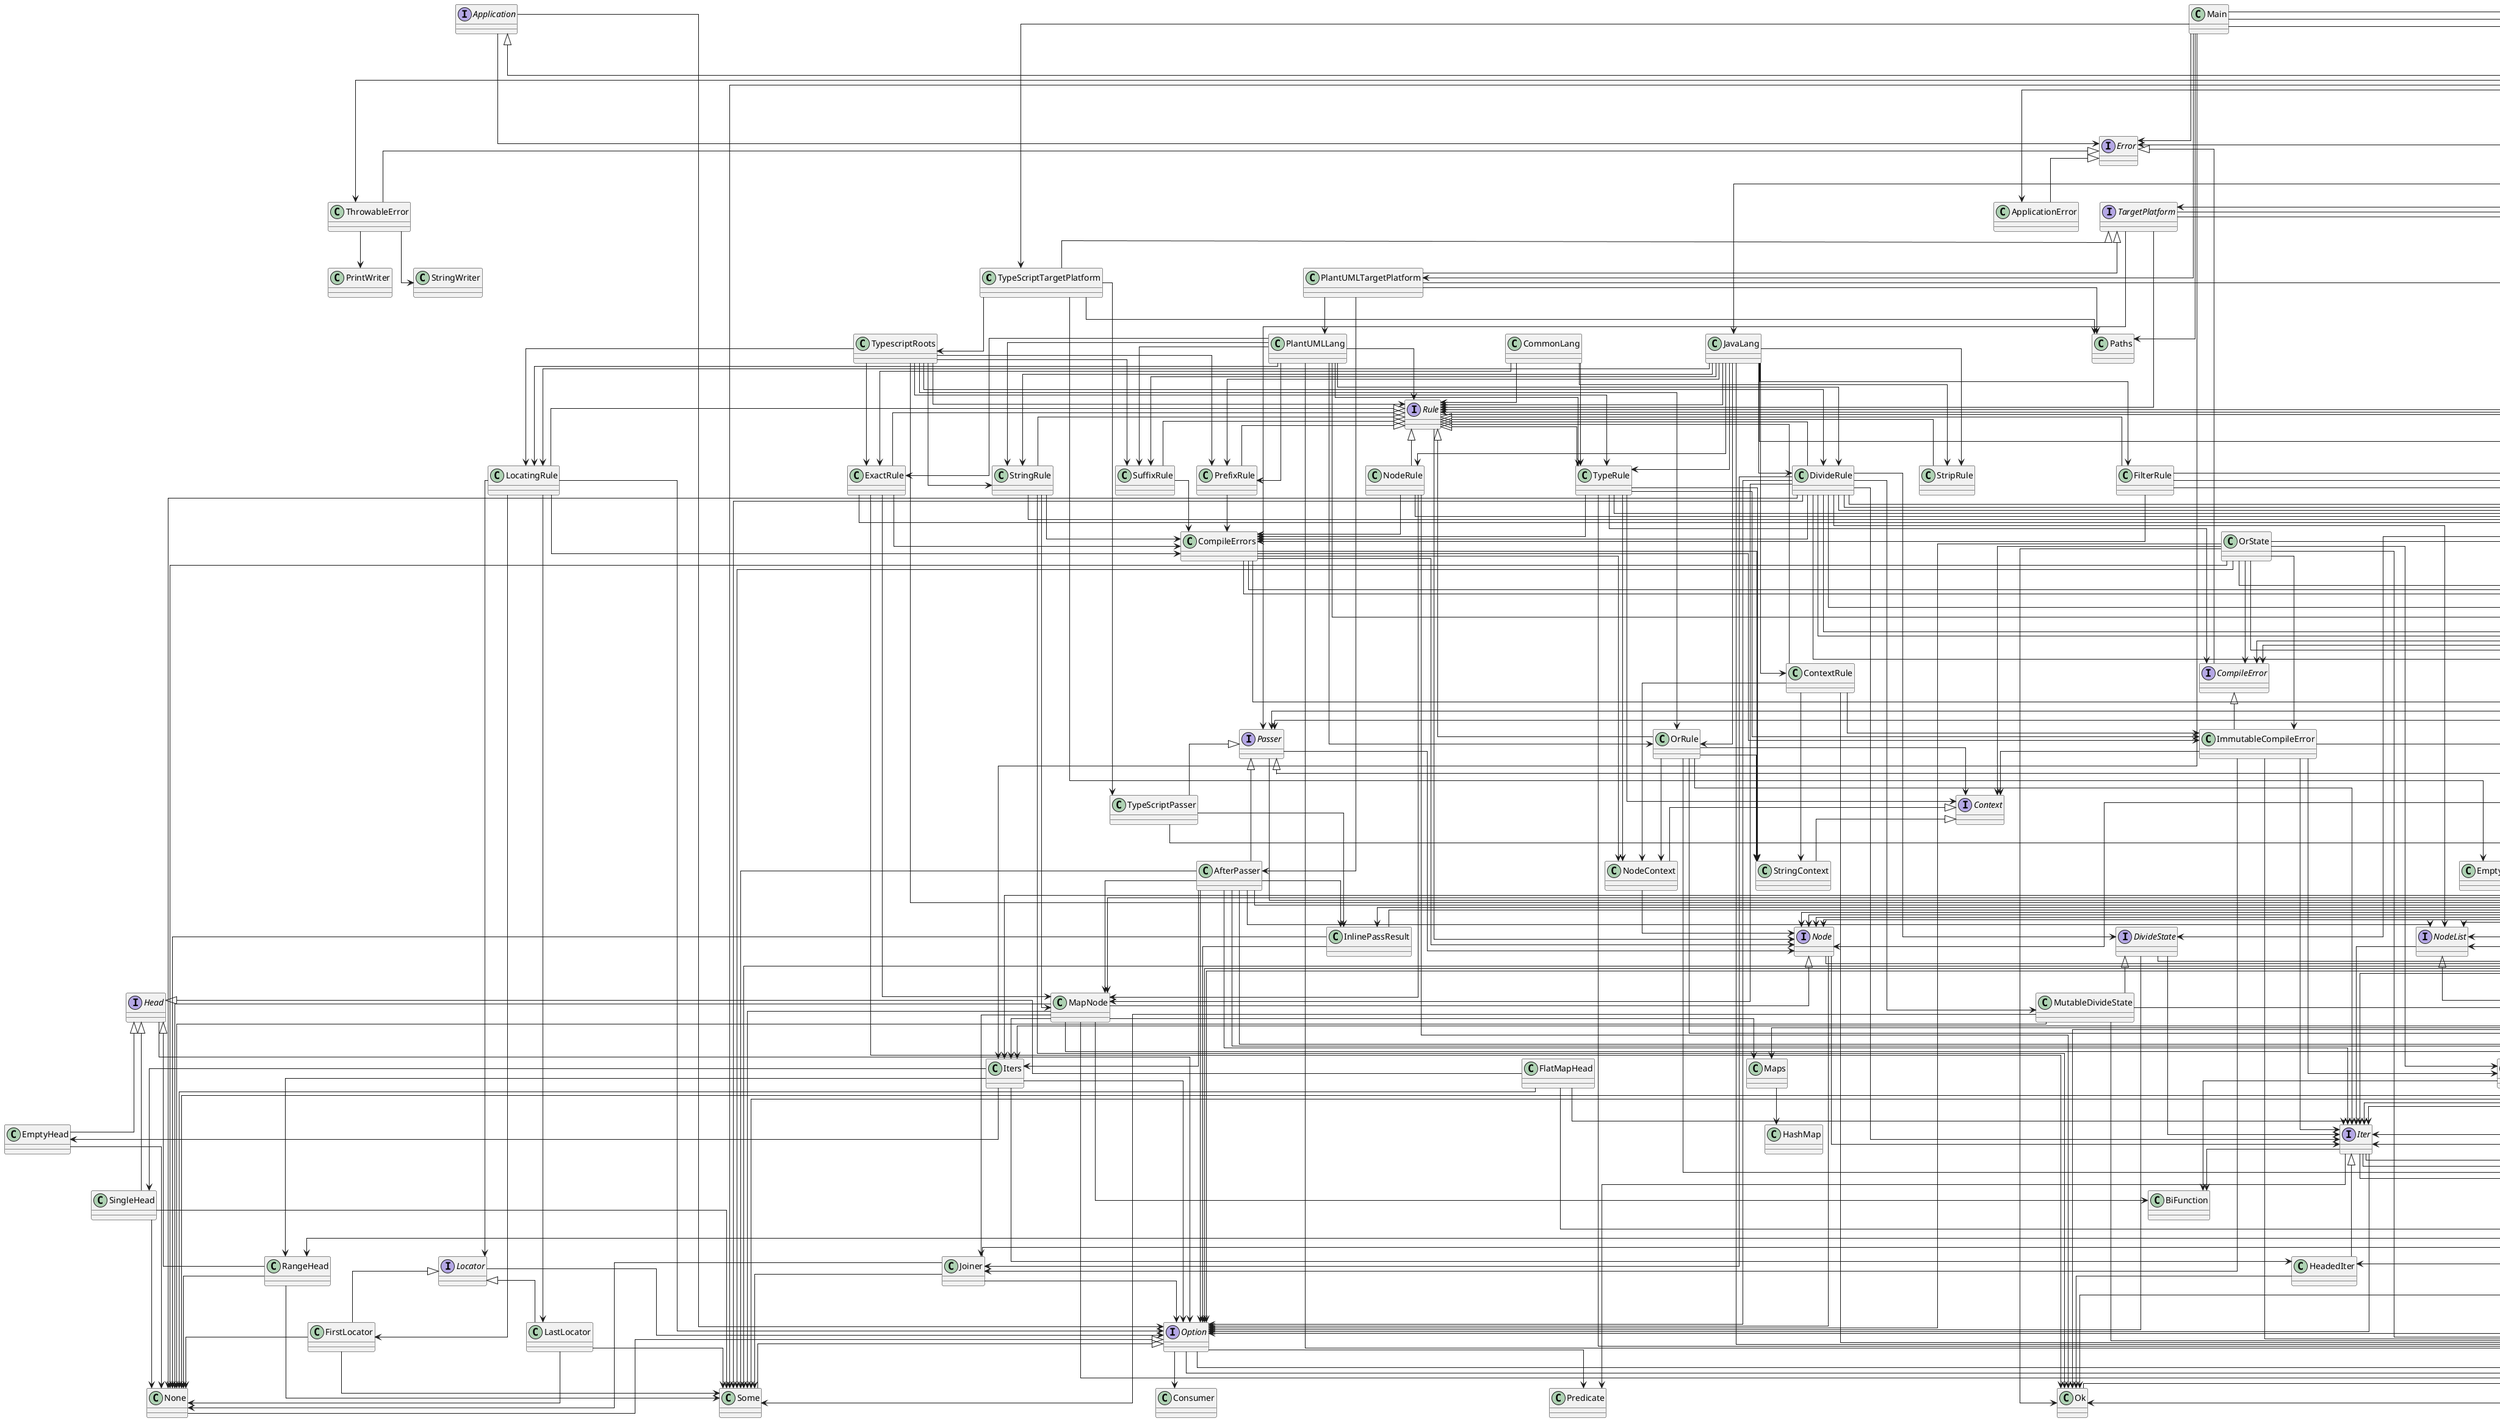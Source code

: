 @startuml
skinparam linetype ortho
class TypeScriptTargetPlatform
TargetPlatform <|-- TypeScriptTargetPlatform

interface Targets

interface List

interface TargetPlatform

class Joiner
Collector <|-- Joiner

class ListCollector
Collector <|-- ListCollector

class FlattenJava
Passer <|-- FlattenJava

class Maps

class Tuple2

interface PassResult

class ApplicationError
Error <|-- ApplicationError

class StagedCompiler
Compiler <|-- StagedCompiler

interface Compiler

class MapCollector
Collector <|-- MapCollector

class TypescriptRoots

class ImmutableCompileError
CompileError <|-- ImmutableCompileError

interface NodeList

interface Folder

class RuleGenerator
Generator <|-- RuleGenerator

interface Passer

class InlineCompileResult
CompileResult <|-- InlineCompileResult

class RuleLexer
Lexer <|-- RuleLexer

class CompileApplication
Application <|-- CompileApplication

class OrState

class InlinePassResult
PassResult <|-- InlinePassResult

interface ParseState

interface Rule

interface Error

class PathTargets
Targets <|-- PathTargets

class Location

class SingleHead
Head <|-- SingleHead

interface Option

class StripRule
Rule <|-- StripRule

class CompileErrors

class Ok
Result <|-- Ok

interface Parser
Stage <|-- Parser

interface Lexer
Stage <|-- Lexer

class DivideRule
Rule <|-- DivideRule

interface IOResult

class LocatingRule
Rule <|-- LocatingRule

class SuffixRule
Rule <|-- SuffixRule

class TypeScriptPasser
Passer <|-- TypeScriptPasser

interface Result

interface AfterAll

class PlantUMLLang

class Main

class LastLocator
Locator <|-- LastLocator

class MutableDivideState
DivideState <|-- MutableDivideState

interface CompileError
Error <|-- CompileError

interface Locator

class ContextRule
Rule <|-- ContextRule

class RangeHead
Head <|-- RangeHead

interface Source

interface Roots

class FlatMapHead
Head <|-- FlatMapHead

class Lists

class CommonLang

class JavaLang

interface Filter

class StringRule
Rule <|-- StringRule

class ThrowableError
Error <|-- ThrowableError

class None
Option <|-- None

class JVMList
List <|-- JVMList

class ResultCollector
Collector <|-- ResultCollector

interface Head

class StatementFolder
Folder <|-- StatementFolder

interface Generator
Stage <|-- Generator

class Max
Collector <|-- Max

class NodeContext
Context <|-- NodeContext

interface CompileResult

class EmptyHead
Head <|-- EmptyHead

class NumberFilter
Filter <|-- NumberFilter

interface Stage

class PathSources
Sources <|-- PathSources

interface Map

interface DivideState

class PlantUMLTargetPlatform
TargetPlatform <|-- PlantUMLTargetPlatform

class MapRoots
Roots <|-- MapRoots

class JVMMap
Map <|-- JVMMap

class PrefixRule
Rule <|-- PrefixRule

class EmptyAfterAll
AfterAll <|-- EmptyAfterAll

class ExactRule
Rule <|-- ExactRule

class PathSource
Source <|-- PathSource

class StringContext
Context <|-- StringContext

class TypeRule
Rule <|-- TypeRule

class SymbolFilter
Filter <|-- SymbolFilter

class InlineNodeList
NodeList <|-- InlineNodeList

class FirstLocator
Locator <|-- FirstLocator

interface Node

class OrRule
Rule <|-- OrRule

interface Iter

class NodeRule
Rule <|-- NodeRule

class Iters

class ApplicationBuilder

class DelimitedFolder
Folder <|-- DelimitedFolder

interface Collector

class Some
Option <|-- Some

interface Context

class MergeDiagram
AfterAll <|-- MergeDiagram

interface Sources

interface Application

class ImmutableParseState
ParseState <|-- ImmutableParseState

class TreeParser
Parser <|-- TreeParser

class Err
Result <|-- Err

class AfterPasser
Passer <|-- AfterPasser

class SafeFiles

class HeadedIter
Iter <|-- HeadedIter

class MapNode
Node <|-- MapNode

class FilterRule
Rule <|-- FilterRule

class InlineIOResult
IOResult <|-- InlineIOResult

Iters --> Option
Iters --> EmptyHead
Iters --> HeadedIter
Iters --> RangeHead
Iters --> SingleHead
RangeHead --> None
RangeHead --> Some
MergeDiagram --> Tuple2
MergeDiagram --> List
MergeDiagram --> Lists
MergeDiagram --> Maps
MergeDiagram --> Iters
MergeDiagram --> ListCollector
MergeDiagram --> InlineNodeList
MergeDiagram --> MapNode
MergeDiagram --> NodeList
Roots --> Tuple2
Roots --> Iter
Roots --> Node
Roots --> Location
Node --> Tuple2
Node --> Iter
Node --> Option
ParseState --> Location
FlatMapHead --> None
FlatMapHead --> Iter
FlatMapHead --> Function
JVMList --> HeadedIter
JVMList --> RangeHead
JVMList --> ListCollector
JVMList --> ArrayList
OrState --> None
OrState --> Option
OrState --> Some
OrState --> List
OrState --> Lists
OrState --> Err
OrState --> Ok
OrState --> CompileResult
OrState --> InlineCompileResult
OrState --> Context
OrState --> CompileError
OrState --> ImmutableCompileError
DivideRule --> None
DivideRule --> Some
DivideRule --> Tuple2
DivideRule --> Joiner
DivideRule --> ListCollector
DivideRule --> ResultCollector
DivideRule --> Iter
DivideRule --> InlineCompileResult
DivideRule --> CompileErrors
DivideRule --> InlineNodeList
DivideRule --> MapNode
DivideRule --> NodeList
DivideRule --> DivideState
DivideRule --> MutableDivideState
DivideRule --> Folder
DivideRule --> StatementFolder
DivideRule --> Option
Locator --> Option
ListCollector --> List
ListCollector --> Lists
Lists --> ArrayList
Lists --> Arrays
IOResult --> Result
IOResult --> IOException
IOResult --> Function
Stage --> CompileResult
Iter --> Option
Iter --> Collector
Iter --> Result
Iter --> BiFunction
Iter --> Function
Iter --> Predicate
PrefixRule --> CompileErrors
Head --> Option
NodeContext --> Node
NodeList --> Iter
SingleHead --> None
SingleHead --> Some
Sources --> IOResult
Sources --> Location
Sources --> Map
Parser --> Roots
TreeParser --> Tuple2
TreeParser --> MapCollector
TreeParser --> Ok
TreeParser --> InlineCompileResult
TreeParser --> CompileError
TreeParser --> CompileResult
TreeParser --> InlineNodeList
TreeParser --> Node
TreeParser --> NodeList
TreeParser --> Location
TreeParser --> AfterAll
TreeParser --> MapRoots
TreeParser --> Passer
TreeParser --> Map
MapRoots --> Map
InlineNodeList --> List
InlineNodeList --> Lists
Rule --> CompileResult
Rule --> Node
RuleGenerator --> Tuple2
RuleGenerator --> MapCollector
RuleGenerator --> ResultCollector
RuleGenerator --> CompileResult
RuleGenerator --> InlineCompileResult
RuleGenerator --> Rule
Map --> Tuple2
Map --> Iter
Map --> Function
Map --> Supplier
JVMMap --> JVMList
JVMMap --> ArrayList
Application --> Error
Application --> Option
Generator --> Location
Generator --> Roots
Generator --> Map
Max --> Optional
MapNode --> None
MapNode --> Some
MapNode --> Map
MapNode --> Maps
MapNode --> Iters
MapNode --> Joiner
MapNode --> BiFunction
MapNode --> Function
Folder --> DivideState
TargetPlatform --> Rule
TargetPlatform --> AfterAll
TargetPlatform --> Passer
TargetPlatform --> Path
MapCollector --> Tuple2
TypeScriptTargetPlatform --> TypeScriptPasser
TypeScriptTargetPlatform --> TypescriptRoots
TypeScriptTargetPlatform --> EmptyAfterAll
TypeScriptTargetPlatform --> Paths
EmptyHead --> None
SafeFiles --> None
SafeFiles --> Option
SafeFiles --> Some
SafeFiles --> JVMList
SafeFiles --> Iter
SafeFiles --> Err
SafeFiles --> Ok
SafeFiles --> IOException
SafeFiles --> Files
SafeFiles --> Path
SafeFiles --> Collectors
SafeFiles --> Stream
Targets --> Location
Targets --> IOException
Targets --> Map
Targets --> Option
StagedCompiler --> Generator
StagedCompiler --> Lexer
StagedCompiler --> Parser
MutableDivideState --> None
MutableDivideState --> Some
MutableDivideState --> List
MutableDivideState --> Lists
CompileApplication --> Some
CompileApplication --> Compiler
CompileApplication --> ApplicationError
CompileApplication --> ThrowableError
CompileApplication --> Location
CompileApplication --> Sources
CompileApplication --> Targets
CompileApplication --> Map
ContextRule --> Lists
ContextRule --> NodeContext
ContextRule --> StringContext
ContextRule --> ImmutableCompileError
PlantUMLTargetPlatform --> AfterPasser
PlantUMLTargetPlatform --> MergeDiagram
PlantUMLTargetPlatform --> PlantUMLLang
PlantUMLTargetPlatform --> Paths
LocatingRule --> CompileErrors
LocatingRule --> FirstLocator
LocatingRule --> LastLocator
LocatingRule --> Locator
LocatingRule --> Option
SuffixRule --> CompileErrors
JavaLang --> Lists
JavaLang --> ContextRule
JavaLang --> DivideRule
JavaLang --> LocatingRule
JavaLang --> NodeRule
JavaLang --> OrRule
JavaLang --> PrefixRule
JavaLang --> Rule
JavaLang --> StringRule
JavaLang --> StripRule
JavaLang --> SuffixRule
JavaLang --> FilterRule
JavaLang --> TypeRule
JavaLang --> DelimitedFolder
PlantUMLLang --> Lists
PlantUMLLang --> DivideRule
PlantUMLLang --> ExactRule
PlantUMLLang --> LocatingRule
PlantUMLLang --> OrRule
PlantUMLLang --> PrefixRule
PlantUMLLang --> Rule
PlantUMLLang --> StringRule
PlantUMLLang --> SuffixRule
PlantUMLLang --> TypeRule
PlantUMLLang --> StatementFolder
CompileResult --> Tuple2
CompileResult --> Result
CompileResult --> CompileError
CompileResult --> Function
CompileResult --> Supplier
FlattenJava --> Some
FlattenJava --> Tuple2
FlattenJava --> ListCollector
FlattenJava --> InlineNodeList
FlattenJava --> NodeList
FlattenJava --> InlinePassResult
PassResult --> Tuple2
PassResult --> Node
PassResult --> ParseState
PassResult --> Supplier
FilterRule --> CompileErrors
FilterRule --> Filter
FilterRule --> NumberFilter
FilterRule --> SymbolFilter
Passer --> Node
Passer --> ParseState
Result --> Tuple2
Result --> Function
Result --> Supplier
ApplicationBuilder --> Error
ApplicationBuilder --> Compiler
ApplicationBuilder --> StagedCompiler
ApplicationBuilder --> TargetPlatform
ApplicationBuilder --> Sources
ApplicationBuilder --> PathTargets
ApplicationBuilder --> Targets
ApplicationBuilder --> FlattenJava
ApplicationBuilder --> JavaLang
ApplicationBuilder --> AfterAll
ApplicationBuilder --> Passer
ApplicationBuilder --> Generator
ApplicationBuilder --> RuleGenerator
ApplicationBuilder --> Lexer
ApplicationBuilder --> RuleLexer
ApplicationBuilder --> Parser
ApplicationBuilder --> TreeParser
ApplicationBuilder --> Path
ApplicationBuilder --> Option
Maps --> HashMap
List --> Iter
List --> BiFunction
ResultCollector --> Ok
ResultCollector --> Result
AfterPasser --> Option
AfterPasser --> Some
AfterPasser --> Tuple2
AfterPasser --> ListCollector
AfterPasser --> Iter
AfterPasser --> Iters
AfterPasser --> InlineNodeList
AfterPasser --> MapNode
AfterPasser --> NodeList
AfterPasser --> InlinePassResult
Compiler --> CompileResult
Compiler --> Location
Compiler --> Map
TypeScriptPasser --> InlinePassResult
TypeScriptPasser --> PassResult
OrRule --> Iter
OrRule --> Context
OrRule --> NodeContext
OrRule --> StringContext
OrRule --> List
OrRule --> Function
PathSource --> List
PathSource --> Lists
PathSource --> SafeFiles
PathSource --> Path
PathTargets --> Iters
PathTargets --> SafeFiles
PathTargets --> Files
PathTargets --> Path
CompileErrors --> Err
CompileErrors --> CompileResult
CompileErrors --> InlineCompileResult
CompileErrors --> NodeContext
CompileErrors --> StringContext
CompileErrors --> Node
CompileErrors --> ImmutableCompileError
DivideState --> Tuple2
DivideState --> Option
DivideState --> Iter
HeadedIter --> Ok
Lexer --> Location
Lexer --> Roots
Lexer --> Map
Option --> Consumer
Option --> Function
Option --> Predicate
Option --> Supplier
TypescriptRoots --> Lists
TypescriptRoots --> DivideRule
TypescriptRoots --> ExactRule
TypescriptRoots --> LocatingRule
TypescriptRoots --> OrRule
TypescriptRoots --> PrefixRule
TypescriptRoots --> Rule
TypescriptRoots --> StringRule
TypescriptRoots --> SuffixRule
TypescriptRoots --> TypeRule
StringRule --> Ok
StringRule --> InlineCompileResult
StringRule --> CompileErrors
StringRule --> MapNode
InlinePassResult --> None
InlinePassResult --> Option
Source --> IOResult
Source --> Location
PathSources --> Tuple2
PathSources --> MapCollector
PathSources --> ResultCollector
PathSources --> Iter
PathSources --> InlineIOResult
PathSources --> SafeFiles
PathSources --> Files
PathSources --> Path
ThrowableError --> PrintWriter
ThrowableError --> StringWriter
ExactRule --> Ok
ExactRule --> InlineCompileResult
ExactRule --> CompileErrors
ExactRule --> MapNode
FirstLocator --> None
FirstLocator --> Some
AfterAll --> Node
AfterAll --> Location
AfterAll --> Map
Joiner --> None
Joiner --> Option
Joiner --> Some
LastLocator --> None
LastLocator --> Some
ImmutableCompileError --> List
ImmutableCompileError --> Lists
ImmutableCompileError --> Iter
ImmutableCompileError --> Joiner
ImmutableCompileError --> Max
ImmutableCompileError --> Context
CommonLang --> ExactRule
CommonLang --> Rule
CommonLang --> StripRule
CommonLang --> TypeRule
NodeRule --> Ok
NodeRule --> InlineCompileResult
NodeRule --> CompileErrors
NodeRule --> MapNode
Main --> Iters
Main --> ApplicationBuilder
Main --> Error
Main --> PlantUMLTargetPlatform
Main --> TypeScriptTargetPlatform
Main --> PathSources
Main --> Sources
Main --> Paths
RuleLexer --> Tuple2
RuleLexer --> MapCollector
RuleLexer --> ResultCollector
RuleLexer --> CompileResult
RuleLexer --> InlineCompileResult
RuleLexer --> Node
RuleLexer --> Rule
RuleLexer --> MapRoots
Location --> List
TypeRule --> Lists
TypeRule --> InlineCompileResult
TypeRule --> Context
TypeRule --> NodeContext
TypeRule --> StringContext
TypeRule --> CompileError
TypeRule --> CompileErrors
TypeRule --> ImmutableCompileError
@enduml
